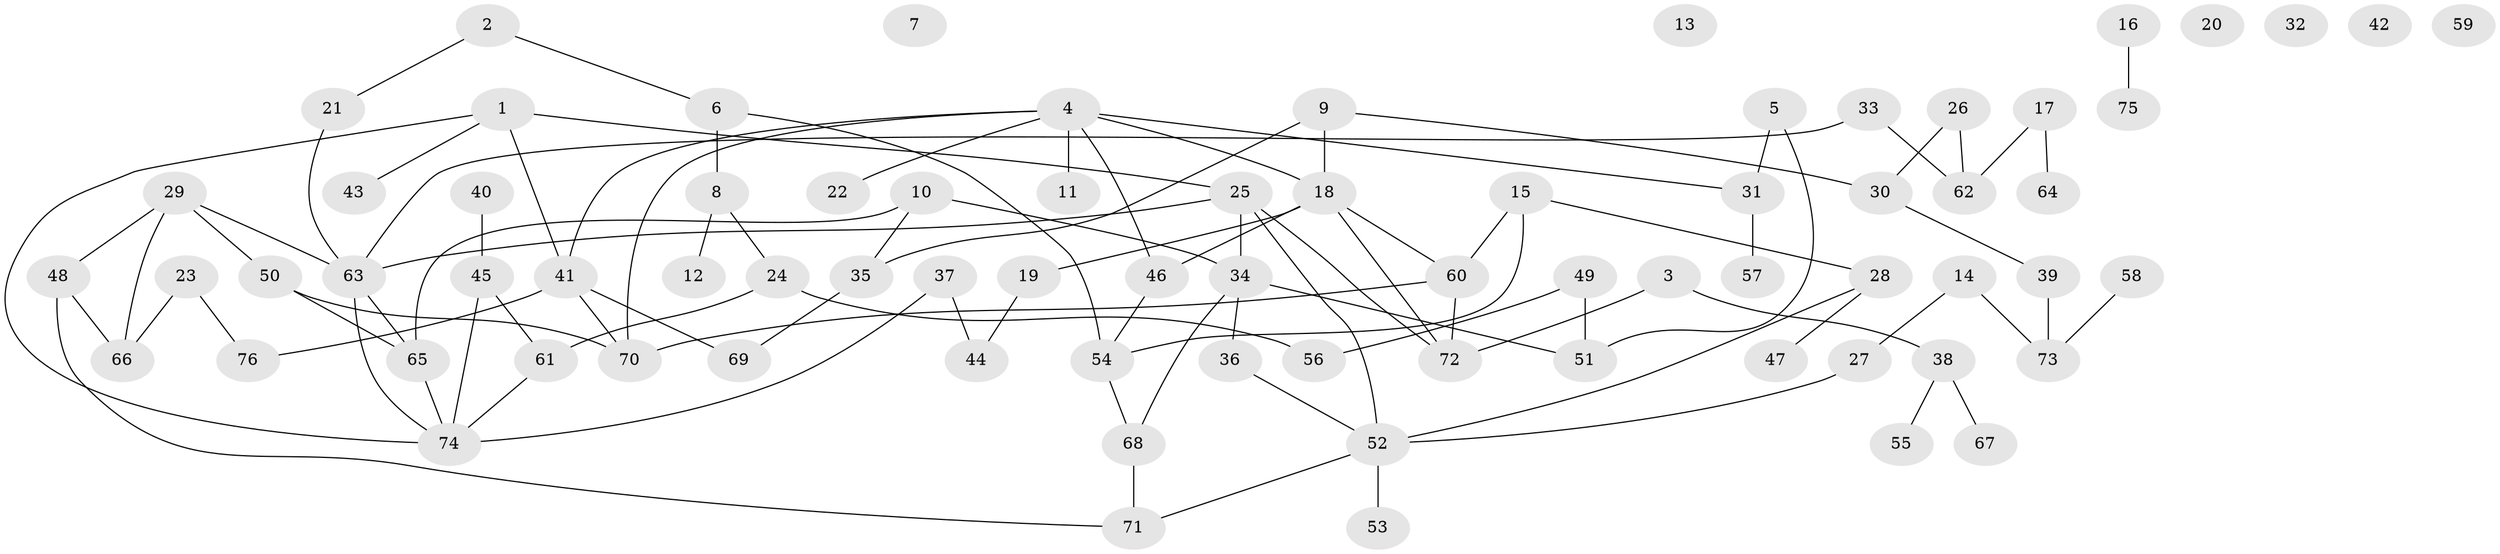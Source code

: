 // Generated by graph-tools (version 1.1) at 2025/49/03/09/25 03:49:04]
// undirected, 76 vertices, 96 edges
graph export_dot {
graph [start="1"]
  node [color=gray90,style=filled];
  1;
  2;
  3;
  4;
  5;
  6;
  7;
  8;
  9;
  10;
  11;
  12;
  13;
  14;
  15;
  16;
  17;
  18;
  19;
  20;
  21;
  22;
  23;
  24;
  25;
  26;
  27;
  28;
  29;
  30;
  31;
  32;
  33;
  34;
  35;
  36;
  37;
  38;
  39;
  40;
  41;
  42;
  43;
  44;
  45;
  46;
  47;
  48;
  49;
  50;
  51;
  52;
  53;
  54;
  55;
  56;
  57;
  58;
  59;
  60;
  61;
  62;
  63;
  64;
  65;
  66;
  67;
  68;
  69;
  70;
  71;
  72;
  73;
  74;
  75;
  76;
  1 -- 25;
  1 -- 41;
  1 -- 43;
  1 -- 74;
  2 -- 6;
  2 -- 21;
  3 -- 38;
  3 -- 72;
  4 -- 11;
  4 -- 18;
  4 -- 22;
  4 -- 31;
  4 -- 41;
  4 -- 46;
  4 -- 70;
  5 -- 31;
  5 -- 51;
  6 -- 8;
  6 -- 54;
  8 -- 12;
  8 -- 24;
  9 -- 18;
  9 -- 30;
  9 -- 35;
  10 -- 34;
  10 -- 35;
  10 -- 65;
  14 -- 27;
  14 -- 73;
  15 -- 28;
  15 -- 54;
  15 -- 60;
  16 -- 75;
  17 -- 62;
  17 -- 64;
  18 -- 19;
  18 -- 46;
  18 -- 60;
  18 -- 72;
  19 -- 44;
  21 -- 63;
  23 -- 66;
  23 -- 76;
  24 -- 56;
  24 -- 61;
  25 -- 34;
  25 -- 52;
  25 -- 63;
  25 -- 72;
  26 -- 30;
  26 -- 62;
  27 -- 52;
  28 -- 47;
  28 -- 52;
  29 -- 48;
  29 -- 50;
  29 -- 63;
  29 -- 66;
  30 -- 39;
  31 -- 57;
  33 -- 62;
  33 -- 63;
  34 -- 36;
  34 -- 51;
  34 -- 68;
  35 -- 69;
  36 -- 52;
  37 -- 44;
  37 -- 74;
  38 -- 55;
  38 -- 67;
  39 -- 73;
  40 -- 45;
  41 -- 69;
  41 -- 70;
  41 -- 76;
  45 -- 61;
  45 -- 74;
  46 -- 54;
  48 -- 66;
  48 -- 71;
  49 -- 51;
  49 -- 56;
  50 -- 65;
  50 -- 70;
  52 -- 53;
  52 -- 71;
  54 -- 68;
  58 -- 73;
  60 -- 70;
  60 -- 72;
  61 -- 74;
  63 -- 65;
  63 -- 74;
  65 -- 74;
  68 -- 71;
}
